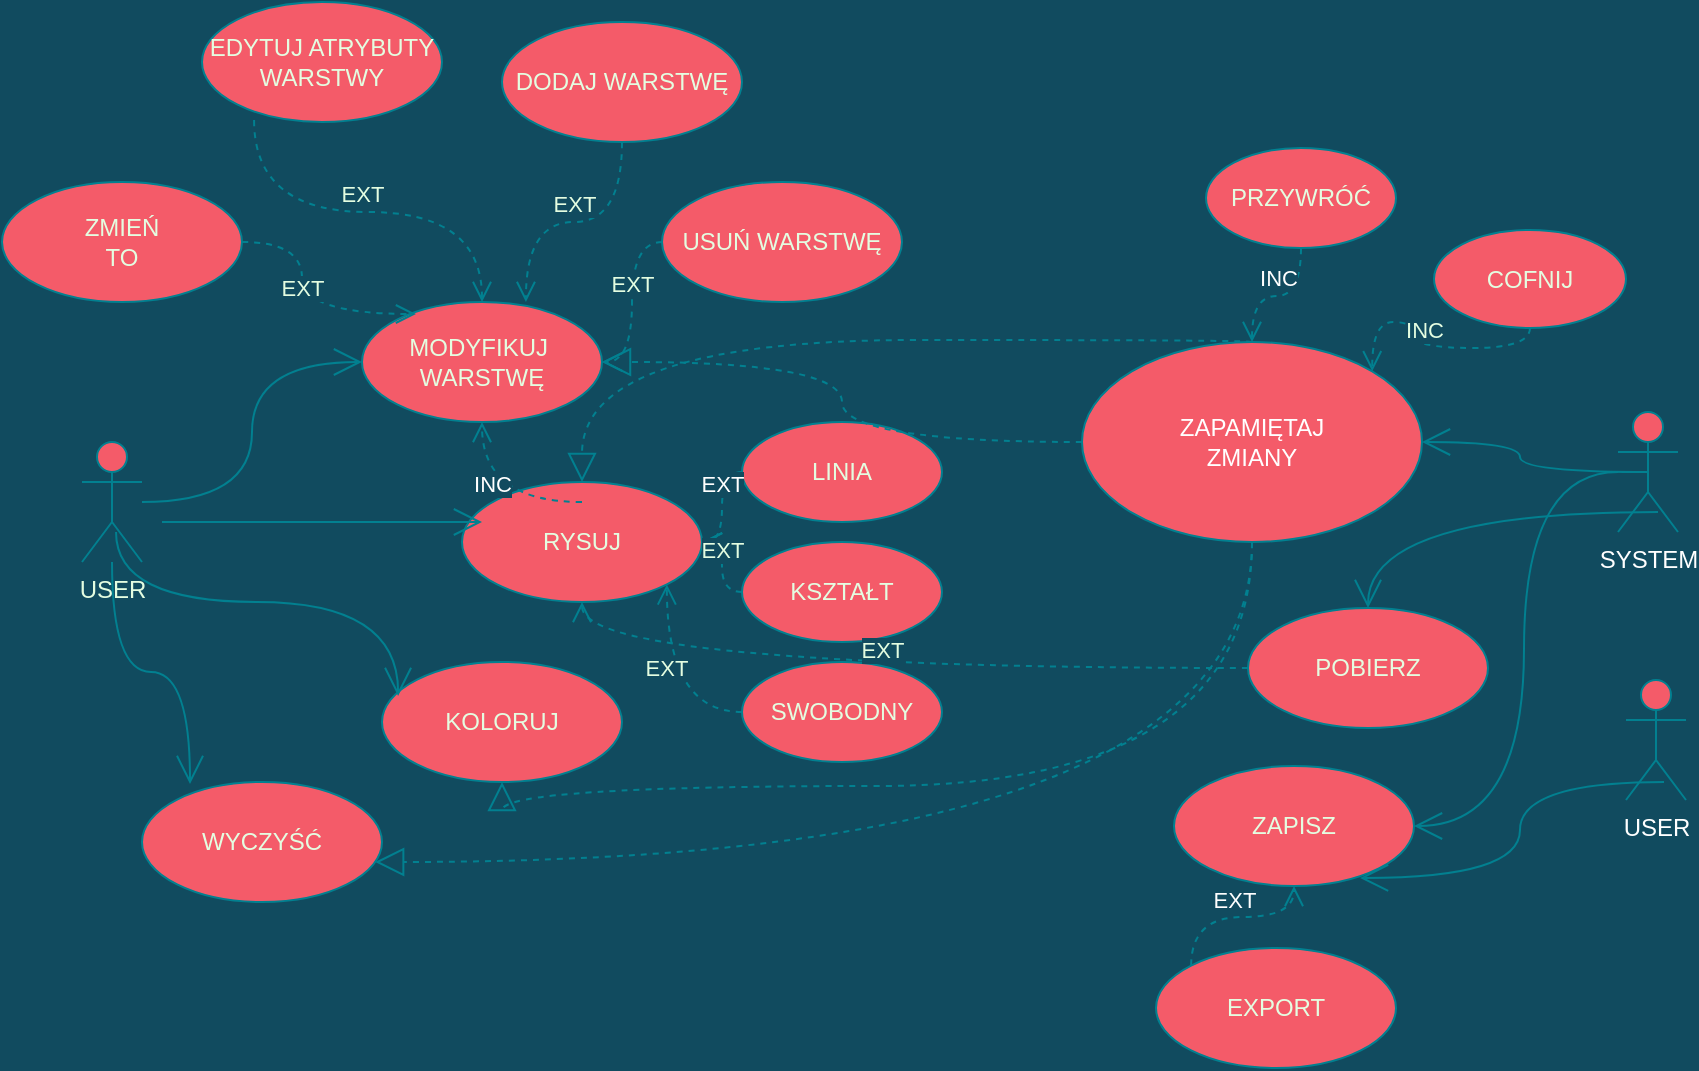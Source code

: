 <mxfile version="15.4.3" type="google"><diagram name="Page-1" id="58cdce13-f638-feb5-8d6f-7d28b1aa9fa0"><mxGraphModel dx="1063" dy="582" grid="0" gridSize="10" guides="1" tooltips="1" connect="1" arrows="1" fold="1" page="1" pageScale="1" pageWidth="1100" pageHeight="850" background="#114B5F" math="0" shadow="0"><root><mxCell id="0"/><mxCell id="1" parent="0"/><mxCell id="PTpBLyMeoR8qgPfTVLac-1" value="USER&lt;br&gt;" style="shape=umlActor;verticalLabelPosition=bottom;verticalAlign=top;html=1;fontColor=#E4FDE1;strokeColor=#028090;fillColor=#F45B69;" vertex="1" parent="1"><mxGeometry x="170" y="270" width="30" height="60" as="geometry"/></mxCell><mxCell id="PTpBLyMeoR8qgPfTVLac-2" value="WYCZYŚĆ" style="ellipse;whiteSpace=wrap;html=1;fontColor=#E4FDE1;strokeColor=#028090;fillColor=#F45B69;" vertex="1" parent="1"><mxGeometry x="200" y="440" width="120" height="60" as="geometry"/></mxCell><mxCell id="PTpBLyMeoR8qgPfTVLac-3" value="KOLORUJ" style="ellipse;whiteSpace=wrap;html=1;fontColor=#E4FDE1;strokeColor=#028090;fillColor=#F45B69;" vertex="1" parent="1"><mxGeometry x="320" y="380" width="120" height="60" as="geometry"/></mxCell><mxCell id="PTpBLyMeoR8qgPfTVLac-4" value="RYSUJ" style="ellipse;whiteSpace=wrap;html=1;fontColor=#E4FDE1;strokeColor=#028090;fillColor=#F45B69;" vertex="1" parent="1"><mxGeometry x="360" y="290" width="120" height="60" as="geometry"/></mxCell><mxCell id="PTpBLyMeoR8qgPfTVLac-5" value="MODYFIKUJ&amp;nbsp;&lt;br&gt;WARSTWĘ" style="ellipse;whiteSpace=wrap;html=1;fontColor=#E4FDE1;strokeColor=#028090;fillColor=#F45B69;" vertex="1" parent="1"><mxGeometry x="310" y="200" width="120" height="60" as="geometry"/></mxCell><mxCell id="PTpBLyMeoR8qgPfTVLac-6" value="ZMIEŃ&lt;br&gt;TO" style="ellipse;whiteSpace=wrap;html=1;fontColor=#E4FDE1;strokeColor=#028090;fillColor=#F45B69;" vertex="1" parent="1"><mxGeometry x="130" y="140" width="120" height="60" as="geometry"/></mxCell><mxCell id="PTpBLyMeoR8qgPfTVLac-8" value="EDYTUJ ATRYBUTY WARSTWY" style="ellipse;whiteSpace=wrap;html=1;fontColor=#E4FDE1;strokeColor=#028090;fillColor=#F45B69;" vertex="1" parent="1"><mxGeometry x="230" y="50" width="120" height="60" as="geometry"/></mxCell><mxCell id="PTpBLyMeoR8qgPfTVLac-9" value="DODAJ WARSTWĘ" style="ellipse;whiteSpace=wrap;html=1;fontColor=#E4FDE1;strokeColor=#028090;fillColor=#F45B69;" vertex="1" parent="1"><mxGeometry x="380" y="60" width="120" height="60" as="geometry"/></mxCell><mxCell id="PTpBLyMeoR8qgPfTVLac-12" value="USUŃ WARSTWĘ" style="ellipse;whiteSpace=wrap;html=1;fontColor=#E4FDE1;strokeColor=#028090;fillColor=#F45B69;" vertex="1" parent="1"><mxGeometry x="460" y="140" width="120" height="60" as="geometry"/></mxCell><mxCell id="PTpBLyMeoR8qgPfTVLac-16" value="" style="endArrow=open;endFill=1;endSize=12;html=1;fontColor=#E4FDE1;strokeColor=#028090;fillColor=#F45B69;edgeStyle=orthogonalEdgeStyle;entryX=0.2;entryY=0.017;entryDx=0;entryDy=0;entryPerimeter=0;curved=1;labelBackgroundColor=#114B5F;" edge="1" parent="1" source="PTpBLyMeoR8qgPfTVLac-1" target="PTpBLyMeoR8qgPfTVLac-2"><mxGeometry width="160" relative="1" as="geometry"><mxPoint x="430" y="300" as="sourcePoint"/><mxPoint x="590" y="300" as="targetPoint"/></mxGeometry></mxCell><mxCell id="PTpBLyMeoR8qgPfTVLac-17" value="" style="endArrow=open;endFill=1;endSize=12;html=1;fontColor=#E4FDE1;strokeColor=#028090;fillColor=#F45B69;edgeStyle=orthogonalEdgeStyle;curved=1;labelBackgroundColor=#114B5F;" edge="1" parent="1"><mxGeometry width="160" relative="1" as="geometry"><mxPoint x="210" y="310" as="sourcePoint"/><mxPoint x="370" y="310" as="targetPoint"/></mxGeometry></mxCell><mxCell id="PTpBLyMeoR8qgPfTVLac-18" value="" style="endArrow=open;endFill=1;endSize=12;html=1;fontColor=#E4FDE1;strokeColor=#028090;fillColor=#F45B69;edgeStyle=orthogonalEdgeStyle;exitX=0.567;exitY=0.75;exitDx=0;exitDy=0;exitPerimeter=0;entryX=0.067;entryY=0.283;entryDx=0;entryDy=0;entryPerimeter=0;curved=1;labelBackgroundColor=#114B5F;" edge="1" parent="1" source="PTpBLyMeoR8qgPfTVLac-1" target="PTpBLyMeoR8qgPfTVLac-3"><mxGeometry width="160" relative="1" as="geometry"><mxPoint x="430" y="300" as="sourcePoint"/><mxPoint x="590" y="300" as="targetPoint"/><Array as="points"><mxPoint x="187" y="350"/><mxPoint x="328" y="350"/></Array></mxGeometry></mxCell><mxCell id="PTpBLyMeoR8qgPfTVLac-19" value="" style="endArrow=open;endFill=1;endSize=12;html=1;fontColor=#E4FDE1;strokeColor=#028090;fillColor=#F45B69;edgeStyle=orthogonalEdgeStyle;entryX=0;entryY=0.5;entryDx=0;entryDy=0;curved=1;labelBackgroundColor=#114B5F;" edge="1" parent="1" source="PTpBLyMeoR8qgPfTVLac-1" target="PTpBLyMeoR8qgPfTVLac-5"><mxGeometry width="160" relative="1" as="geometry"><mxPoint x="430" y="300" as="sourcePoint"/><mxPoint x="590" y="300" as="targetPoint"/></mxGeometry></mxCell><mxCell id="PTpBLyMeoR8qgPfTVLac-20" value="&lt;font color=&quot;#ffffff&quot;&gt;INC&lt;/font&gt;" style="html=1;verticalAlign=bottom;endArrow=open;dashed=1;endSize=8;fontColor=#E4FDE1;strokeColor=#028090;fillColor=#F45B69;edgeStyle=orthogonalEdgeStyle;curved=1;labelBackgroundColor=#114B5F;" edge="1" parent="1" target="PTpBLyMeoR8qgPfTVLac-5"><mxGeometry relative="1" as="geometry"><mxPoint x="420" y="300" as="sourcePoint"/><mxPoint x="470" y="300" as="targetPoint"/><Array as="points"><mxPoint x="370" y="300"/></Array></mxGeometry></mxCell><mxCell id="PTpBLyMeoR8qgPfTVLac-21" value="EXT" style="html=1;verticalAlign=bottom;endArrow=open;dashed=1;endSize=8;fontColor=#E4FDE1;strokeColor=#028090;fillColor=#F45B69;edgeStyle=orthogonalEdgeStyle;entryX=0.225;entryY=0.1;entryDx=0;entryDy=0;entryPerimeter=0;curved=1;labelBackgroundColor=#114B5F;" edge="1" parent="1" source="PTpBLyMeoR8qgPfTVLac-6" target="PTpBLyMeoR8qgPfTVLac-5"><mxGeometry relative="1" as="geometry"><mxPoint x="550" y="300" as="sourcePoint"/><mxPoint x="470" y="300" as="targetPoint"/><Array as="points"><mxPoint x="280" y="170"/><mxPoint x="280" y="206"/></Array></mxGeometry></mxCell><mxCell id="PTpBLyMeoR8qgPfTVLac-23" value="EXT" style="html=1;verticalAlign=bottom;endArrow=open;dashed=1;endSize=8;fontColor=#E4FDE1;strokeColor=#028090;fillColor=#F45B69;edgeStyle=orthogonalEdgeStyle;entryX=0.5;entryY=0;entryDx=0;entryDy=0;exitX=0.217;exitY=0.983;exitDx=0;exitDy=0;exitPerimeter=0;curved=1;labelBackgroundColor=#114B5F;" edge="1" parent="1" source="PTpBLyMeoR8qgPfTVLac-8" target="PTpBLyMeoR8qgPfTVLac-5"><mxGeometry x="-0.024" relative="1" as="geometry"><mxPoint x="550" y="300" as="sourcePoint"/><mxPoint x="470" y="300" as="targetPoint"/><mxPoint as="offset"/></mxGeometry></mxCell><mxCell id="PTpBLyMeoR8qgPfTVLac-24" value="EXT" style="html=1;verticalAlign=bottom;endArrow=open;dashed=1;endSize=8;fontColor=#E4FDE1;strokeColor=#028090;fillColor=#F45B69;edgeStyle=orthogonalEdgeStyle;entryX=0.683;entryY=0;entryDx=0;entryDy=0;entryPerimeter=0;curved=1;labelBackgroundColor=#114B5F;" edge="1" parent="1" source="PTpBLyMeoR8qgPfTVLac-9" target="PTpBLyMeoR8qgPfTVLac-5"><mxGeometry relative="1" as="geometry"><mxPoint x="550" y="300" as="sourcePoint"/><mxPoint x="470" y="300" as="targetPoint"/></mxGeometry></mxCell><mxCell id="PTpBLyMeoR8qgPfTVLac-25" value="EXT" style="html=1;verticalAlign=bottom;endArrow=open;dashed=1;endSize=8;fontColor=#E4FDE1;strokeColor=#028090;fillColor=#F45B69;edgeStyle=orthogonalEdgeStyle;curved=1;labelBackgroundColor=#114B5F;" edge="1" parent="1" source="PTpBLyMeoR8qgPfTVLac-12" target="PTpBLyMeoR8qgPfTVLac-5"><mxGeometry relative="1" as="geometry"><mxPoint x="550" y="300" as="sourcePoint"/><mxPoint x="470" y="300" as="targetPoint"/></mxGeometry></mxCell><mxCell id="PTpBLyMeoR8qgPfTVLac-26" value="&lt;font color=&quot;#ffffff&quot;&gt;ZAPAMIĘTAJ&lt;br&gt;ZMIANY&lt;br&gt;&lt;/font&gt;" style="ellipse;whiteSpace=wrap;html=1;fontColor=#E4FDE1;strokeColor=#028090;fillColor=#F45B69;" vertex="1" parent="1"><mxGeometry x="670" y="220" width="170" height="100" as="geometry"/></mxCell><mxCell id="PTpBLyMeoR8qgPfTVLac-27" value="SWOBODNY" style="ellipse;whiteSpace=wrap;html=1;fontColor=#E4FDE1;strokeColor=#028090;fillColor=#F45B69;" vertex="1" parent="1"><mxGeometry x="500" y="380" width="100" height="50" as="geometry"/></mxCell><mxCell id="PTpBLyMeoR8qgPfTVLac-28" value="KSZTAŁT" style="ellipse;whiteSpace=wrap;html=1;fontColor=#E4FDE1;strokeColor=#028090;fillColor=#F45B69;" vertex="1" parent="1"><mxGeometry x="500" y="320" width="100" height="50" as="geometry"/></mxCell><mxCell id="PTpBLyMeoR8qgPfTVLac-29" value="LINIA" style="ellipse;whiteSpace=wrap;html=1;fontColor=#E4FDE1;strokeColor=#028090;fillColor=#F45B69;" vertex="1" parent="1"><mxGeometry x="500" y="260" width="100" height="50" as="geometry"/></mxCell><mxCell id="PTpBLyMeoR8qgPfTVLac-31" value="&lt;font color=&quot;#ffffff&quot;&gt;EXT&lt;/font&gt;" style="html=1;verticalAlign=bottom;endArrow=open;dashed=1;endSize=8;fontColor=#E4FDE1;strokeColor=#028090;fillColor=#F45B69;edgeStyle=orthogonalEdgeStyle;curved=1;labelBackgroundColor=#114B5F;" edge="1" parent="1" source="PTpBLyMeoR8qgPfTVLac-29" target="PTpBLyMeoR8qgPfTVLac-4"><mxGeometry x="-0.091" relative="1" as="geometry"><mxPoint x="510" y="270" as="sourcePoint"/><mxPoint x="430" y="270" as="targetPoint"/><mxPoint as="offset"/></mxGeometry></mxCell><mxCell id="PTpBLyMeoR8qgPfTVLac-32" value="EXT" style="html=1;verticalAlign=bottom;endArrow=open;dashed=1;endSize=8;fontColor=#E4FDE1;strokeColor=#028090;fillColor=#F45B69;edgeStyle=orthogonalEdgeStyle;curved=1;labelBackgroundColor=#114B5F;" edge="1" parent="1" source="PTpBLyMeoR8qgPfTVLac-28" target="PTpBLyMeoR8qgPfTVLac-4"><mxGeometry relative="1" as="geometry"><mxPoint x="520" y="370" as="sourcePoint"/><mxPoint x="440" y="370" as="targetPoint"/></mxGeometry></mxCell><mxCell id="PTpBLyMeoR8qgPfTVLac-33" value="EXT" style="html=1;verticalAlign=bottom;endArrow=open;dashed=1;endSize=8;fontColor=#E4FDE1;strokeColor=#028090;fillColor=#F45B69;edgeStyle=orthogonalEdgeStyle;entryX=1;entryY=1;entryDx=0;entryDy=0;curved=1;labelBackgroundColor=#114B5F;" edge="1" parent="1" source="PTpBLyMeoR8qgPfTVLac-27" target="PTpBLyMeoR8qgPfTVLac-4"><mxGeometry relative="1" as="geometry"><mxPoint x="520" y="380" as="sourcePoint"/><mxPoint x="440" y="380" as="targetPoint"/></mxGeometry></mxCell><mxCell id="PTpBLyMeoR8qgPfTVLac-34" value="" style="endArrow=block;dashed=1;endFill=0;endSize=12;html=1;fontColor=#E4FDE1;strokeColor=#028090;fillColor=#F45B69;edgeStyle=orthogonalEdgeStyle;curved=1;labelBackgroundColor=#114B5F;" edge="1" parent="1" source="PTpBLyMeoR8qgPfTVLac-26" target="PTpBLyMeoR8qgPfTVLac-2"><mxGeometry width="160" relative="1" as="geometry"><mxPoint x="430" y="290" as="sourcePoint"/><mxPoint x="660" y="530" as="targetPoint"/><Array as="points"><mxPoint x="755" y="480"/></Array></mxGeometry></mxCell><mxCell id="PTpBLyMeoR8qgPfTVLac-35" value="" style="endArrow=block;dashed=1;endFill=0;endSize=12;html=1;fontColor=#E4FDE1;strokeColor=#028090;fillColor=#F45B69;edgeStyle=orthogonalEdgeStyle;curved=1;labelBackgroundColor=#114B5F;" edge="1" parent="1" source="PTpBLyMeoR8qgPfTVLac-26" target="PTpBLyMeoR8qgPfTVLac-3"><mxGeometry width="160" relative="1" as="geometry"><mxPoint x="431" y="291" as="sourcePoint"/><mxPoint x="591" y="291" as="targetPoint"/><Array as="points"><mxPoint x="755" y="442"/><mxPoint x="380" y="442"/></Array></mxGeometry></mxCell><mxCell id="PTpBLyMeoR8qgPfTVLac-36" value="" style="endArrow=block;dashed=1;endFill=0;endSize=12;html=1;fontColor=#E4FDE1;strokeColor=#028090;fillColor=#F45B69;edgeStyle=orthogonalEdgeStyle;curved=1;labelBackgroundColor=#114B5F;" edge="1" parent="1" source="PTpBLyMeoR8qgPfTVLac-26" target="PTpBLyMeoR8qgPfTVLac-5"><mxGeometry width="160" relative="1" as="geometry"><mxPoint x="431" y="291" as="sourcePoint"/><mxPoint x="591" y="291" as="targetPoint"/></mxGeometry></mxCell><mxCell id="PTpBLyMeoR8qgPfTVLac-37" value="" style="endArrow=block;dashed=1;endFill=0;endSize=12;html=1;fontColor=#E4FDE1;strokeColor=#028090;fillColor=#F45B69;edgeStyle=orthogonalEdgeStyle;entryX=0.5;entryY=0;entryDx=0;entryDy=0;curved=1;labelBackgroundColor=#114B5F;" edge="1" parent="1" source="PTpBLyMeoR8qgPfTVLac-26" target="PTpBLyMeoR8qgPfTVLac-4"><mxGeometry width="160" relative="1" as="geometry"><mxPoint x="431" y="291" as="sourcePoint"/><mxPoint x="591" y="291" as="targetPoint"/><Array as="points"><mxPoint x="755" y="219"/><mxPoint x="420" y="219"/></Array></mxGeometry></mxCell><mxCell id="PTpBLyMeoR8qgPfTVLac-38" value="PRZYWRÓĆ" style="ellipse;whiteSpace=wrap;html=1;fontColor=#E4FDE1;strokeColor=#028090;fillColor=#F45B69;" vertex="1" parent="1"><mxGeometry x="732" y="123" width="95" height="50" as="geometry"/></mxCell><mxCell id="PTpBLyMeoR8qgPfTVLac-39" value="COFNIJ" style="ellipse;whiteSpace=wrap;html=1;fontColor=#E4FDE1;strokeColor=#028090;fillColor=#F45B69;" vertex="1" parent="1"><mxGeometry x="846" y="164" width="96" height="49" as="geometry"/></mxCell><mxCell id="PTpBLyMeoR8qgPfTVLac-40" value="&lt;font color=&quot;#ffffff&quot;&gt;INC&lt;/font&gt;" style="html=1;verticalAlign=bottom;endArrow=open;dashed=1;endSize=8;fontColor=#E4FDE1;strokeColor=#028090;fillColor=#F45B69;edgeStyle=orthogonalEdgeStyle;entryX=0.5;entryY=0;entryDx=0;entryDy=0;curved=1;labelBackgroundColor=#114B5F;" edge="1" parent="1" source="PTpBLyMeoR8qgPfTVLac-38" target="PTpBLyMeoR8qgPfTVLac-26"><mxGeometry relative="1" as="geometry"><mxPoint x="551" y="291" as="sourcePoint"/><mxPoint x="471" y="291" as="targetPoint"/><Array as="points"><mxPoint x="780" y="197"/><mxPoint x="755" y="197"/></Array></mxGeometry></mxCell><mxCell id="PTpBLyMeoR8qgPfTVLac-41" value="INC" style="html=1;verticalAlign=bottom;endArrow=open;dashed=1;endSize=8;rounded=1;fontColor=#E4FDE1;strokeColor=#028090;fillColor=#F45B69;edgeStyle=orthogonalEdgeStyle;curved=1;exitX=0.5;exitY=1;exitDx=0;exitDy=0;entryX=1;entryY=0;entryDx=0;entryDy=0;labelBackgroundColor=#114B5F;" edge="1" parent="1" source="PTpBLyMeoR8qgPfTVLac-39" target="PTpBLyMeoR8qgPfTVLac-26"><mxGeometry relative="1" as="geometry"><mxPoint x="551" y="291" as="sourcePoint"/><mxPoint x="471" y="291" as="targetPoint"/></mxGeometry></mxCell><mxCell id="PTpBLyMeoR8qgPfTVLac-42" value="&lt;font color=&quot;#ffffff&quot;&gt;SYSTEM&lt;/font&gt;" style="shape=umlActor;verticalLabelPosition=bottom;verticalAlign=top;html=1;fontColor=#E4FDE1;strokeColor=#028090;fillColor=#F45B69;" vertex="1" parent="1"><mxGeometry x="938" y="255" width="30" height="60" as="geometry"/></mxCell><mxCell id="PTpBLyMeoR8qgPfTVLac-44" value="&lt;font color=&quot;#ffffff&quot;&gt;USER&lt;/font&gt;" style="shape=umlActor;verticalLabelPosition=bottom;verticalAlign=top;html=1;fontColor=#E4FDE1;strokeColor=#028090;fillColor=#F45B69;" vertex="1" parent="1"><mxGeometry x="942" y="389" width="30" height="60" as="geometry"/></mxCell><mxCell id="PTpBLyMeoR8qgPfTVLac-45" value="" style="endArrow=open;endFill=1;endSize=12;html=1;rounded=1;fontColor=#E4FDE1;strokeColor=#028090;fillColor=#F45B69;edgeStyle=orthogonalEdgeStyle;curved=1;exitX=0.5;exitY=0.5;exitDx=0;exitDy=0;exitPerimeter=0;labelBackgroundColor=#114B5F;" edge="1" parent="1" source="PTpBLyMeoR8qgPfTVLac-42" target="PTpBLyMeoR8qgPfTVLac-26"><mxGeometry width="160" relative="1" as="geometry"><mxPoint x="431" y="291" as="sourcePoint"/><mxPoint x="591" y="291" as="targetPoint"/></mxGeometry></mxCell><mxCell id="PTpBLyMeoR8qgPfTVLac-46" value="POBIERZ" style="ellipse;whiteSpace=wrap;html=1;fontColor=#E4FDE1;strokeColor=#028090;fillColor=#F45B69;" vertex="1" parent="1"><mxGeometry x="753" y="353" width="120" height="60" as="geometry"/></mxCell><mxCell id="PTpBLyMeoR8qgPfTVLac-47" value="ZAPISZ" style="ellipse;whiteSpace=wrap;html=1;fontColor=#E4FDE1;strokeColor=#028090;fillColor=#F45B69;" vertex="1" parent="1"><mxGeometry x="716" y="432" width="120" height="60" as="geometry"/></mxCell><mxCell id="PTpBLyMeoR8qgPfTVLac-48" value="EXPORT" style="ellipse;whiteSpace=wrap;html=1;fontColor=#E4FDE1;strokeColor=#028090;fillColor=#F45B69;" vertex="1" parent="1"><mxGeometry x="707" y="523" width="120" height="60" as="geometry"/></mxCell><mxCell id="PTpBLyMeoR8qgPfTVLac-49" value="" style="endArrow=open;endFill=1;endSize=12;html=1;rounded=1;fontColor=#E4FDE1;strokeColor=#028090;fillColor=#F45B69;edgeStyle=orthogonalEdgeStyle;curved=1;exitX=0.667;exitY=0.833;exitDx=0;exitDy=0;exitPerimeter=0;labelBackgroundColor=#114B5F;" edge="1" parent="1" source="PTpBLyMeoR8qgPfTVLac-42" target="PTpBLyMeoR8qgPfTVLac-46"><mxGeometry width="160" relative="1" as="geometry"><mxPoint x="431" y="391" as="sourcePoint"/><mxPoint x="591" y="391" as="targetPoint"/></mxGeometry></mxCell><mxCell id="PTpBLyMeoR8qgPfTVLac-50" value="" style="endArrow=open;endFill=1;endSize=12;html=1;rounded=1;fontColor=#E4FDE1;strokeColor=#028090;fillColor=#F45B69;edgeStyle=orthogonalEdgeStyle;curved=1;labelBackgroundColor=#114B5F;" edge="1" parent="1" source="PTpBLyMeoR8qgPfTVLac-42" target="PTpBLyMeoR8qgPfTVLac-47"><mxGeometry width="160" relative="1" as="geometry"><mxPoint x="431" y="391" as="sourcePoint"/><mxPoint x="591" y="391" as="targetPoint"/><Array as="points"><mxPoint x="891" y="285"/><mxPoint x="891" y="462"/></Array></mxGeometry></mxCell><mxCell id="PTpBLyMeoR8qgPfTVLac-51" value="" style="endArrow=open;endFill=1;endSize=12;html=1;rounded=1;fontColor=#E4FDE1;strokeColor=#028090;fillColor=#F45B69;edgeStyle=orthogonalEdgeStyle;curved=1;exitX=0.633;exitY=0.85;exitDx=0;exitDy=0;exitPerimeter=0;entryX=0.775;entryY=0.933;entryDx=0;entryDy=0;entryPerimeter=0;labelBackgroundColor=#114B5F;" edge="1" parent="1" source="PTpBLyMeoR8qgPfTVLac-44" target="PTpBLyMeoR8qgPfTVLac-47"><mxGeometry width="160" relative="1" as="geometry"><mxPoint x="431" y="391" as="sourcePoint"/><mxPoint x="591" y="391" as="targetPoint"/></mxGeometry></mxCell><mxCell id="PTpBLyMeoR8qgPfTVLac-52" value="&lt;font color=&quot;#ffffff&quot;&gt;EXT&lt;/font&gt;" style="html=1;verticalAlign=bottom;endArrow=open;dashed=1;endSize=8;rounded=1;fontColor=#E4FDE1;strokeColor=#028090;fillColor=#F45B69;edgeStyle=orthogonalEdgeStyle;curved=1;exitX=0;exitY=0;exitDx=0;exitDy=0;labelBackgroundColor=#114B5F;" edge="1" parent="1" source="PTpBLyMeoR8qgPfTVLac-48" target="PTpBLyMeoR8qgPfTVLac-47"><mxGeometry relative="1" as="geometry"><mxPoint x="551" y="391" as="sourcePoint"/><mxPoint x="471" y="391" as="targetPoint"/></mxGeometry></mxCell><mxCell id="PTpBLyMeoR8qgPfTVLac-53" value="EXT" style="html=1;verticalAlign=bottom;endArrow=open;dashed=1;endSize=8;rounded=1;fontColor=#E4FDE1;strokeColor=#028090;fillColor=#F45B69;edgeStyle=orthogonalEdgeStyle;curved=1;labelBackgroundColor=#114B5F;" edge="1" parent="1" source="PTpBLyMeoR8qgPfTVLac-46" target="PTpBLyMeoR8qgPfTVLac-4"><mxGeometry relative="1" as="geometry"><mxPoint x="551" y="391" as="sourcePoint"/><mxPoint x="471" y="391" as="targetPoint"/></mxGeometry></mxCell></root></mxGraphModel></diagram></mxfile>